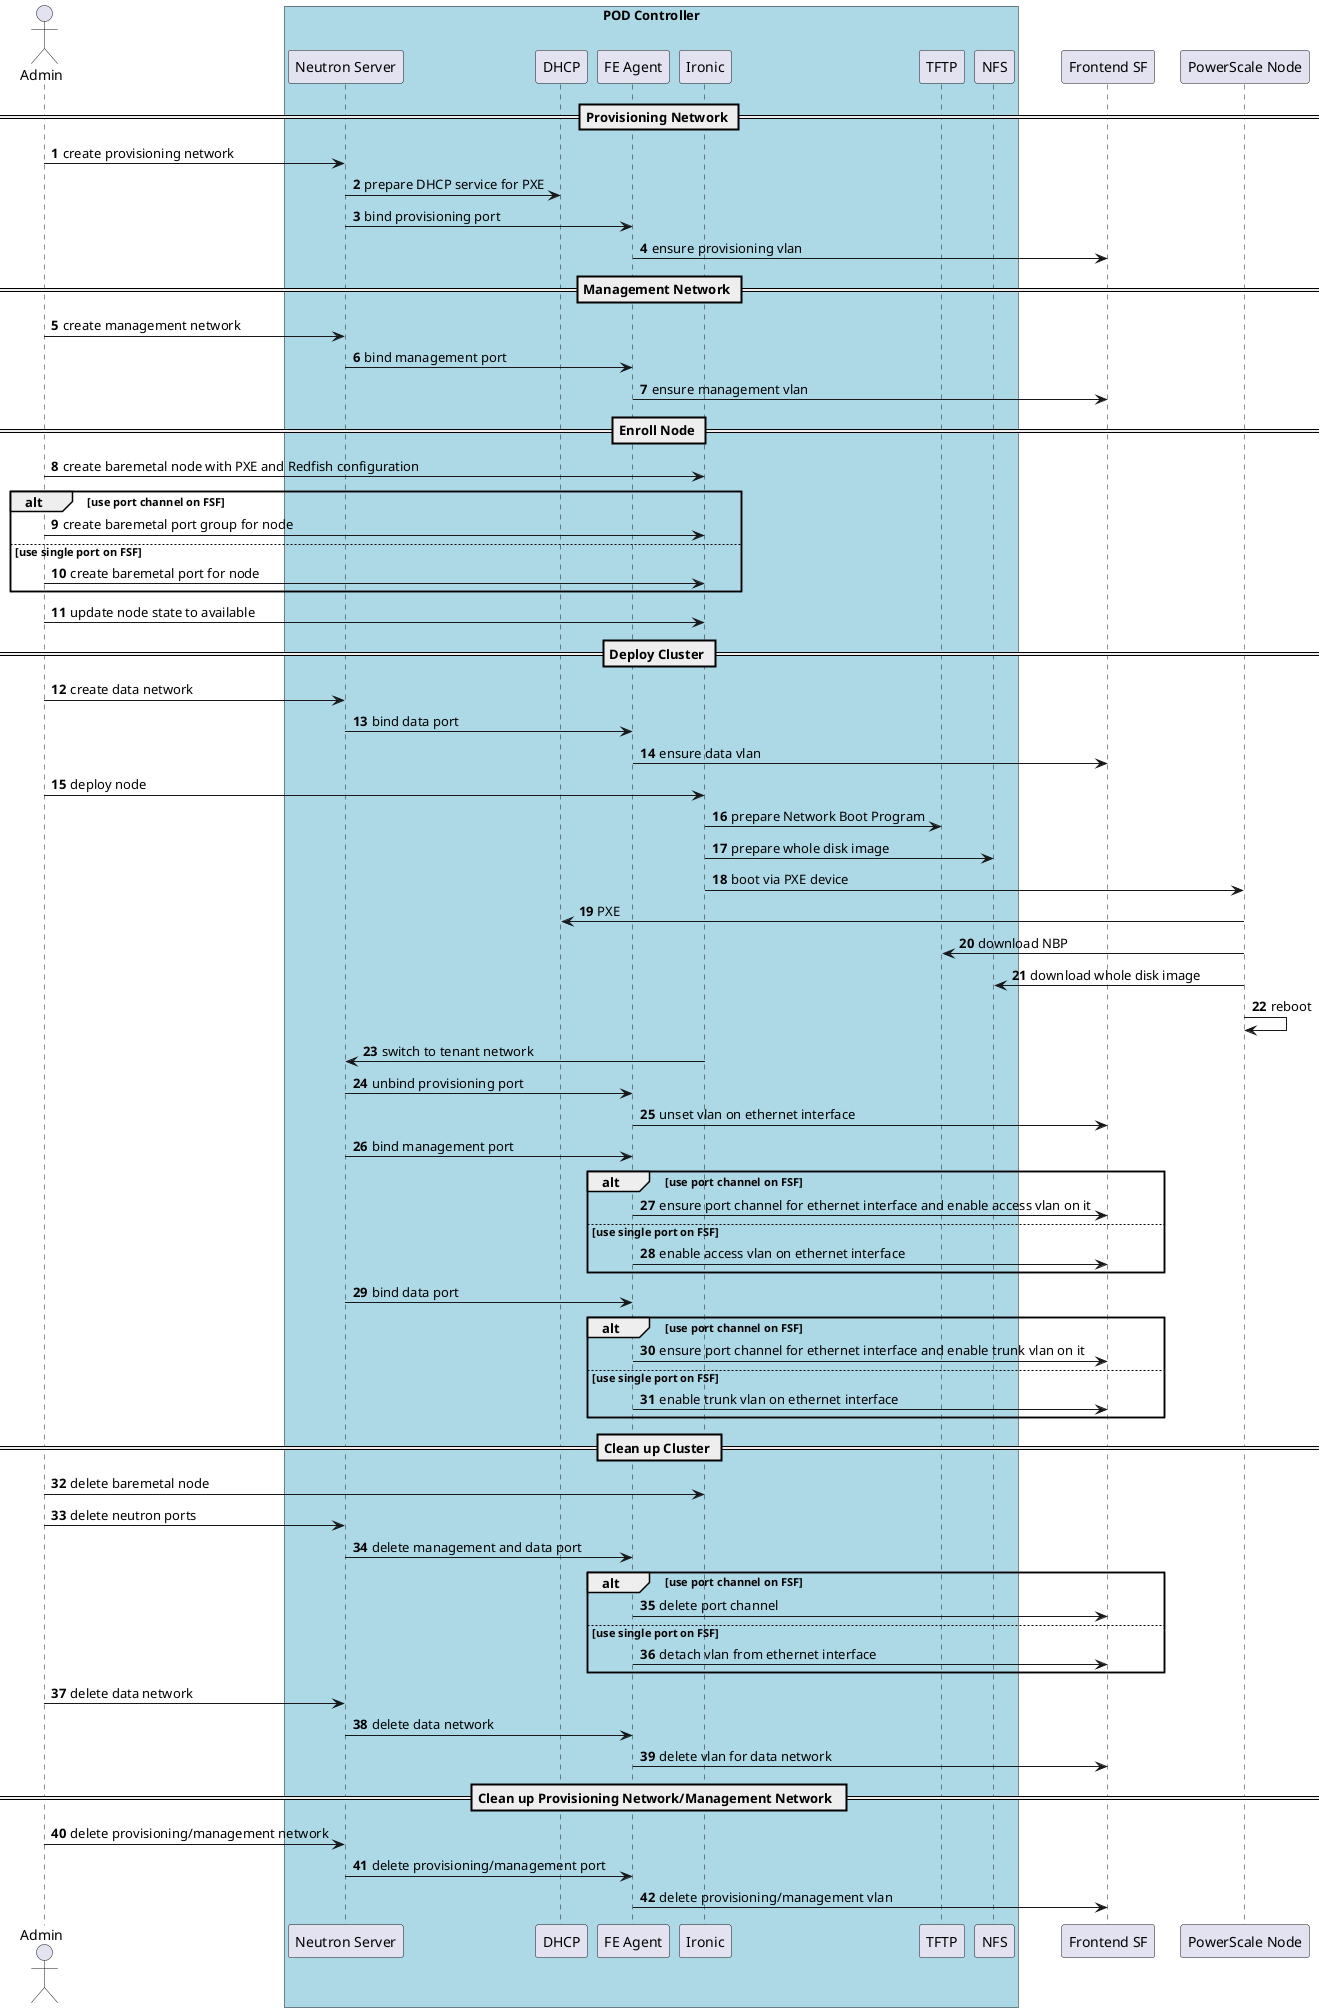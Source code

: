 @startuml
autonumber
Actor Admin

box "POD Controller" #Lightblue
participant "Neutron Server"
participant "DHCP"
participant "FE Agent"
participant "Ironic"
participant "TFTP"
participant "NFS"
end box

== Provisioning Network ==
Admin -> "Neutron Server" : create provisioning network
"Neutron Server" -> "DHCP" : prepare DHCP service for PXE
"Neutron Server" -> "FE Agent" : bind provisioning port
"FE Agent" -> "Frontend SF" : ensure provisioning vlan

== Management Network ==
Admin -> "Neutron Server" : create management network
"Neutron Server" -> "FE Agent" : bind management port
"FE Agent" -> "Frontend SF" : ensure management vlan

== Enroll Node ==
Admin -> Ironic : create baremetal node with PXE and Redfish configuration
alt use port channel on FSF
    Admin -> Ironic : create baremetal port group for node
else use single port on FSF
    Admin -> Ironic : create baremetal port for node
end
Admin -> Ironic : update node state to available

== Deploy Cluster ==
Admin -> "Neutron Server" : create data network
"Neutron Server" -> "FE Agent" : bind data port
"FE Agent" -> "Frontend SF" : ensure data vlan
Admin -> Ironic : deploy node
Ironic -> TFTP : prepare Network Boot Program
Ironic -> NFS : prepare whole disk image
Ironic -> "PowerScale Node" : boot via PXE device
"PowerScale Node" -> "DHCP" : PXE
"PowerScale Node" -> TFTP : download NBP
"PowerScale Node" -> NFS : download whole disk image
"PowerScale Node" -> "PowerScale Node" : reboot
Ironic -> "Neutron Server" : switch to tenant network
"Neutron Server" -> "FE Agent" : unbind provisioning port
"FE Agent" -> "Frontend SF" : unset vlan on ethernet interface
"Neutron Server" -> "FE Agent" : bind management port
alt use port channel on FSF
    "FE Agent" -> "Frontend SF" : ensure port channel for ethernet interface and enable access vlan on it
else use single port on FSF
    "FE Agent" -> "Frontend SF" : enable access vlan on ethernet interface
end
"Neutron Server" -> "FE Agent" : bind data port
alt use port channel on FSF
    "FE Agent" -> "Frontend SF" : ensure port channel for ethernet interface and enable trunk vlan on it
else use single port on FSF
    "FE Agent" -> "Frontend SF" : enable trunk vlan on ethernet interface
end

== Clean up Cluster ==
Admin -> Ironic : delete baremetal node
Admin -> "Neutron Server" : delete neutron ports
"Neutron Server" -> "FE Agent" : delete management and data port
alt use port channel on FSF
    "FE Agent" -> "Frontend SF" : delete port channel
else use single port on FSF
    "FE Agent" -> "Frontend SF" : detach vlan from ethernet interface
end
Admin -> "Neutron Server" : delete data network
"Neutron Server" -> "FE Agent" : delete data network
"FE Agent" -> "Frontend SF" : delete vlan for data network

== Clean up Provisioning Network/Management Network  ==
Admin -> "Neutron Server" : delete provisioning/management network
"Neutron Server" -> "FE Agent" : delete provisioning/management port
"FE Agent" -> "Frontend SF" : delete provisioning/management vlan
@enduml